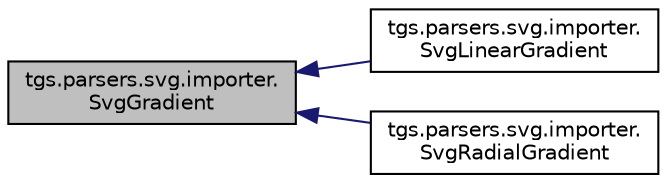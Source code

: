digraph "tgs.parsers.svg.importer.SvgGradient"
{
  edge [fontname="Helvetica",fontsize="10",labelfontname="Helvetica",labelfontsize="10"];
  node [fontname="Helvetica",fontsize="10",shape=record];
  rankdir="LR";
  Node0 [label="tgs.parsers.svg.importer.\lSvgGradient",height=0.2,width=0.4,color="black", fillcolor="grey75", style="filled", fontcolor="black"];
  Node0 -> Node1 [dir="back",color="midnightblue",fontsize="10",style="solid",fontname="Helvetica"];
  Node1 [label="tgs.parsers.svg.importer.\lSvgLinearGradient",height=0.2,width=0.4,color="black", fillcolor="white", style="filled",URL="$classtgs_1_1parsers_1_1svg_1_1importer_1_1SvgLinearGradient.html"];
  Node0 -> Node2 [dir="back",color="midnightblue",fontsize="10",style="solid",fontname="Helvetica"];
  Node2 [label="tgs.parsers.svg.importer.\lSvgRadialGradient",height=0.2,width=0.4,color="black", fillcolor="white", style="filled",URL="$classtgs_1_1parsers_1_1svg_1_1importer_1_1SvgRadialGradient.html"];
}
